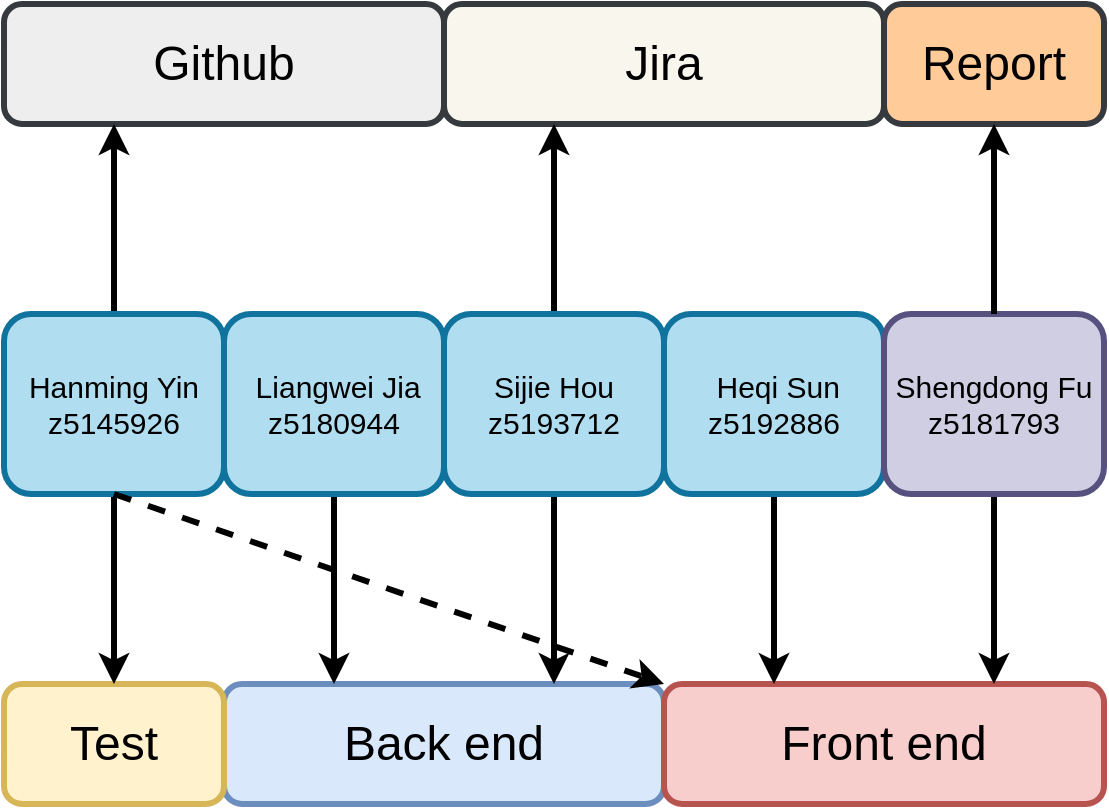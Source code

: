<mxfile version="12.2.2" type="device" pages="1"><diagram id="Tds2HFHpiKwXg_9jqdF3" name="Page-1"><mxGraphModel dx="1412" dy="891" grid="1" gridSize="10" guides="1" tooltips="1" connect="1" arrows="1" fold="1" page="1" pageScale="1" pageWidth="1600" pageHeight="1200" math="0" shadow="0"><root><mxCell id="0"/><mxCell id="1" parent="0"/><mxCell id="l8kQjfHPdPcASfwRO3ME-1" value="Back end" style="rounded=1;whiteSpace=wrap;html=1;strokeWidth=3;fillColor=#dae8fc;strokeColor=#6c8ebf;fontSize=24;" vertex="1" parent="1"><mxGeometry x="400" y="620" width="220" height="60" as="geometry"/></mxCell><mxCell id="l8kQjfHPdPcASfwRO3ME-2" value="Front end" style="rounded=1;whiteSpace=wrap;html=1;strokeWidth=3;fillColor=#f8cecc;strokeColor=#b85450;fontSize=24;" vertex="1" parent="1"><mxGeometry x="620" y="620" width="220" height="60" as="geometry"/></mxCell><mxCell id="l8kQjfHPdPcASfwRO3ME-3" value="Test" style="rounded=1;whiteSpace=wrap;html=1;strokeWidth=3;fillColor=#fff2cc;strokeColor=#d6b656;fontSize=24;" vertex="1" parent="1"><mxGeometry x="290" y="620" width="110" height="60" as="geometry"/></mxCell><mxCell id="l8kQjfHPdPcASfwRO3ME-4" value="Github" style="rounded=1;whiteSpace=wrap;html=1;strokeWidth=3;fillColor=#eeeeee;strokeColor=#36393d;fontSize=24;" vertex="1" parent="1"><mxGeometry x="290" y="280" width="220" height="60" as="geometry"/></mxCell><mxCell id="l8kQjfHPdPcASfwRO3ME-5" value="Jira" style="rounded=1;whiteSpace=wrap;html=1;strokeWidth=3;fillColor=#f9f7ed;strokeColor=#36393d;fontSize=24;" vertex="1" parent="1"><mxGeometry x="510" y="280" width="220" height="60" as="geometry"/></mxCell><mxCell id="l8kQjfHPdPcASfwRO3ME-6" value="Report" style="rounded=1;whiteSpace=wrap;html=1;strokeWidth=3;fillColor=#ffcc99;strokeColor=#36393d;fontSize=24;" vertex="1" parent="1"><mxGeometry x="730" y="280" width="110" height="60" as="geometry"/></mxCell><mxCell id="l8kQjfHPdPcASfwRO3ME-19" style="edgeStyle=orthogonalEdgeStyle;rounded=0;orthogonalLoop=1;jettySize=auto;html=1;exitX=0.5;exitY=1;exitDx=0;exitDy=0;entryX=0.5;entryY=0;entryDx=0;entryDy=0;strokeWidth=3;fontSize=15;" edge="1" parent="1" source="l8kQjfHPdPcASfwRO3ME-7" target="l8kQjfHPdPcASfwRO3ME-3"><mxGeometry relative="1" as="geometry"/></mxCell><mxCell id="l8kQjfHPdPcASfwRO3ME-21" style="edgeStyle=orthogonalEdgeStyle;rounded=0;orthogonalLoop=1;jettySize=auto;html=1;exitX=0.5;exitY=0;exitDx=0;exitDy=0;entryX=0.25;entryY=1;entryDx=0;entryDy=0;strokeWidth=3;fontSize=15;" edge="1" parent="1" source="l8kQjfHPdPcASfwRO3ME-7" target="l8kQjfHPdPcASfwRO3ME-4"><mxGeometry relative="1" as="geometry"/></mxCell><mxCell id="l8kQjfHPdPcASfwRO3ME-7" value="Hanming Yin&lt;br style=&quot;font-size: 15px;&quot;&gt;z5145926" style="rounded=1;whiteSpace=wrap;html=1;strokeWidth=3;fontSize=15;fillColor=#b1ddf0;strokeColor=#10739e;" vertex="1" parent="1"><mxGeometry x="290" y="435" width="110" height="90" as="geometry"/></mxCell><mxCell id="l8kQjfHPdPcASfwRO3ME-18" style="edgeStyle=orthogonalEdgeStyle;rounded=0;orthogonalLoop=1;jettySize=auto;html=1;exitX=0.5;exitY=1;exitDx=0;exitDy=0;entryX=0.25;entryY=0;entryDx=0;entryDy=0;strokeWidth=3;fontSize=15;" edge="1" parent="1" source="l8kQjfHPdPcASfwRO3ME-8" target="l8kQjfHPdPcASfwRO3ME-1"><mxGeometry relative="1" as="geometry"/></mxCell><mxCell id="l8kQjfHPdPcASfwRO3ME-8" value="&amp;nbsp;Liangwei Jia z5180944" style="rounded=1;whiteSpace=wrap;html=1;strokeWidth=3;fontSize=15;fillColor=#b1ddf0;strokeColor=#10739e;" vertex="1" parent="1"><mxGeometry x="400" y="435" width="110" height="90" as="geometry"/></mxCell><mxCell id="l8kQjfHPdPcASfwRO3ME-17" style="edgeStyle=orthogonalEdgeStyle;rounded=0;orthogonalLoop=1;jettySize=auto;html=1;exitX=0.5;exitY=1;exitDx=0;exitDy=0;entryX=0.75;entryY=0;entryDx=0;entryDy=0;strokeWidth=3;fontSize=15;" edge="1" parent="1" source="l8kQjfHPdPcASfwRO3ME-9" target="l8kQjfHPdPcASfwRO3ME-1"><mxGeometry relative="1" as="geometry"/></mxCell><mxCell id="l8kQjfHPdPcASfwRO3ME-23" style="edgeStyle=orthogonalEdgeStyle;rounded=0;orthogonalLoop=1;jettySize=auto;html=1;exitX=0.5;exitY=0;exitDx=0;exitDy=0;entryX=0.25;entryY=1;entryDx=0;entryDy=0;strokeWidth=3;fontSize=15;" edge="1" parent="1" source="l8kQjfHPdPcASfwRO3ME-9" target="l8kQjfHPdPcASfwRO3ME-5"><mxGeometry relative="1" as="geometry"/></mxCell><mxCell id="l8kQjfHPdPcASfwRO3ME-9" value="Sijie Hou&lt;br style=&quot;font-size: 15px;&quot;&gt;z5193712" style="rounded=1;whiteSpace=wrap;html=1;strokeWidth=3;fontSize=15;fillColor=#b1ddf0;strokeColor=#10739e;" vertex="1" parent="1"><mxGeometry x="510" y="435" width="110" height="90" as="geometry"/></mxCell><mxCell id="l8kQjfHPdPcASfwRO3ME-16" style="edgeStyle=orthogonalEdgeStyle;rounded=0;orthogonalLoop=1;jettySize=auto;html=1;exitX=0.5;exitY=1;exitDx=0;exitDy=0;entryX=0.25;entryY=0;entryDx=0;entryDy=0;strokeWidth=3;fontSize=15;" edge="1" parent="1" source="l8kQjfHPdPcASfwRO3ME-10" target="l8kQjfHPdPcASfwRO3ME-2"><mxGeometry relative="1" as="geometry"/></mxCell><mxCell id="l8kQjfHPdPcASfwRO3ME-10" value="&amp;nbsp;Heqi Sun z5192886" style="rounded=1;whiteSpace=wrap;html=1;strokeWidth=3;fontSize=15;fillColor=#b1ddf0;strokeColor=#10739e;" vertex="1" parent="1"><mxGeometry x="620" y="435" width="110" height="90" as="geometry"/></mxCell><mxCell id="l8kQjfHPdPcASfwRO3ME-15" style="edgeStyle=orthogonalEdgeStyle;rounded=0;orthogonalLoop=1;jettySize=auto;html=1;exitX=0.5;exitY=1;exitDx=0;exitDy=0;entryX=0.75;entryY=0;entryDx=0;entryDy=0;strokeWidth=3;fontSize=15;" edge="1" parent="1" source="l8kQjfHPdPcASfwRO3ME-11" target="l8kQjfHPdPcASfwRO3ME-2"><mxGeometry relative="1" as="geometry"/></mxCell><mxCell id="l8kQjfHPdPcASfwRO3ME-11" value="Shengdong Fu z5181793" style="rounded=1;whiteSpace=wrap;html=1;strokeWidth=3;fontSize=15;fillColor=#d0cee2;strokeColor=#56517e;" vertex="1" parent="1"><mxGeometry x="730" y="435" width="110" height="90" as="geometry"/></mxCell><mxCell id="l8kQjfHPdPcASfwRO3ME-12" value="" style="endArrow=classic;html=1;fontSize=15;exitX=0.5;exitY=0;exitDx=0;exitDy=0;entryX=0.5;entryY=1;entryDx=0;entryDy=0;strokeWidth=3;" edge="1" parent="1" source="l8kQjfHPdPcASfwRO3ME-11" target="l8kQjfHPdPcASfwRO3ME-6"><mxGeometry width="50" height="50" relative="1" as="geometry"><mxPoint x="290" y="750" as="sourcePoint"/><mxPoint x="340" y="700" as="targetPoint"/></mxGeometry></mxCell><mxCell id="l8kQjfHPdPcASfwRO3ME-20" value="" style="endArrow=classic;html=1;strokeWidth=3;fontSize=15;exitX=0.5;exitY=1;exitDx=0;exitDy=0;entryX=0;entryY=0;entryDx=0;entryDy=0;dashed=1;entryPerimeter=0;" edge="1" parent="1" source="l8kQjfHPdPcASfwRO3ME-7" target="l8kQjfHPdPcASfwRO3ME-2"><mxGeometry width="50" height="50" relative="1" as="geometry"><mxPoint x="300" y="760" as="sourcePoint"/><mxPoint x="350" y="710" as="targetPoint"/></mxGeometry></mxCell></root></mxGraphModel></diagram></mxfile>
